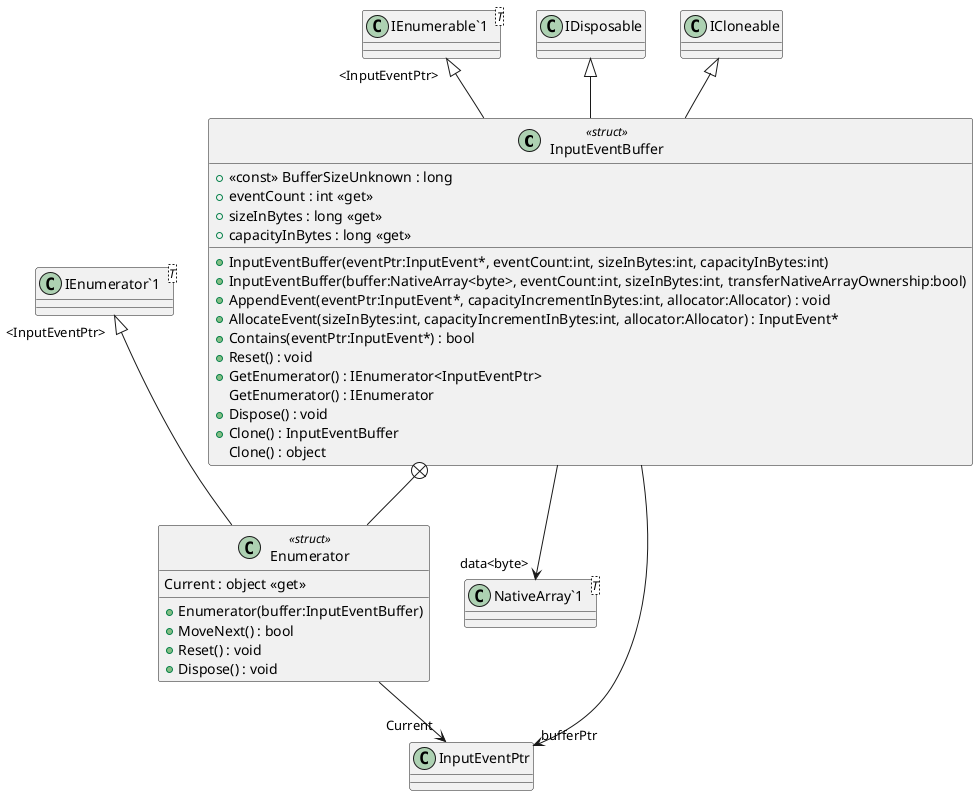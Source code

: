 @startuml
class InputEventBuffer <<struct>> {
    + <<const>> BufferSizeUnknown : long
    + eventCount : int <<get>>
    + sizeInBytes : long <<get>>
    + capacityInBytes : long <<get>>
    + InputEventBuffer(eventPtr:InputEvent*, eventCount:int, sizeInBytes:int, capacityInBytes:int)
    + InputEventBuffer(buffer:NativeArray<byte>, eventCount:int, sizeInBytes:int, transferNativeArrayOwnership:bool)
    + AppendEvent(eventPtr:InputEvent*, capacityIncrementInBytes:int, allocator:Allocator) : void
    + AllocateEvent(sizeInBytes:int, capacityIncrementInBytes:int, allocator:Allocator) : InputEvent*
    + Contains(eventPtr:InputEvent*) : bool
    + Reset() : void
    + GetEnumerator() : IEnumerator<InputEventPtr>
    GetEnumerator() : IEnumerator
    + Dispose() : void
    + Clone() : InputEventBuffer
    Clone() : object
}
class "IEnumerable`1"<T> {
}
class "NativeArray`1"<T> {
}
class Enumerator <<struct>> {
    + Enumerator(buffer:InputEventBuffer)
    + MoveNext() : bool
    + Reset() : void
    + Dispose() : void
    Current : object <<get>>
}
class "IEnumerator`1"<T> {
}
"IEnumerable`1" "<InputEventPtr>" <|-- InputEventBuffer
IDisposable <|-- InputEventBuffer
ICloneable <|-- InputEventBuffer
InputEventBuffer --> "data<byte>" "NativeArray`1"
InputEventBuffer --> "bufferPtr" InputEventPtr
InputEventBuffer +-- Enumerator
"IEnumerator`1" "<InputEventPtr>" <|-- Enumerator
Enumerator --> "Current" InputEventPtr
@enduml
